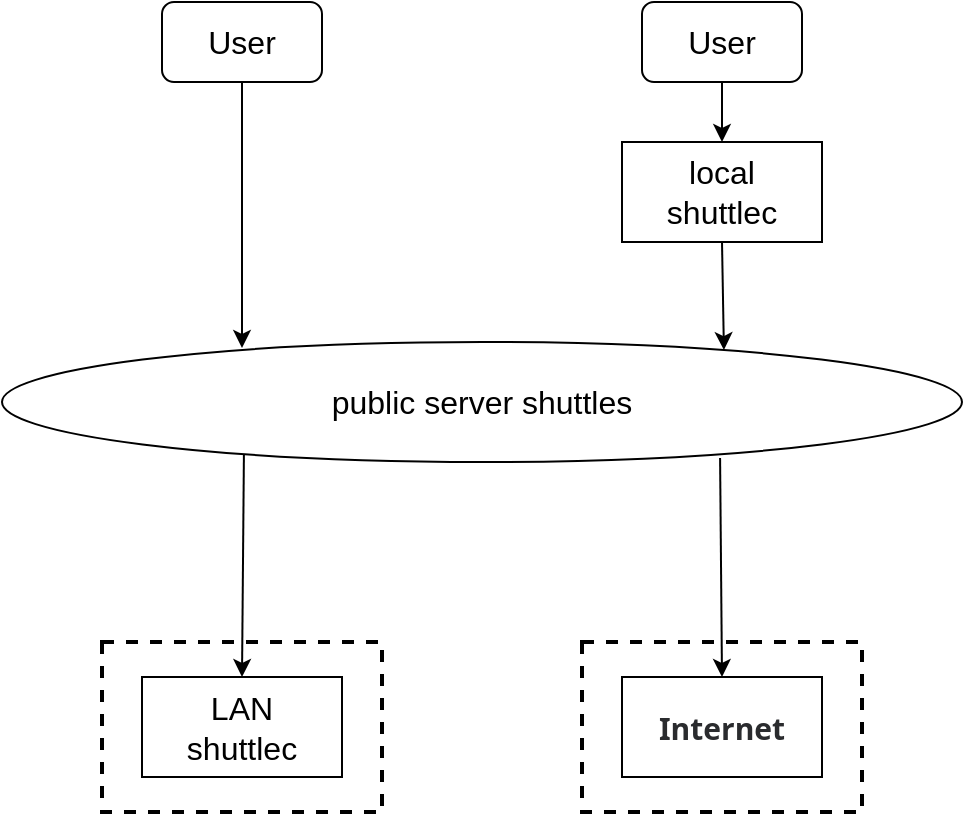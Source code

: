 <mxfile version="20.3.0" type="github">
  <diagram id="hU7BBDqZltjXhxAGPMQg" name="第 1 页">
    <mxGraphModel dx="1426" dy="712" grid="1" gridSize="10" guides="1" tooltips="1" connect="1" arrows="1" fold="1" page="1" pageScale="1" pageWidth="827" pageHeight="1169" math="0" shadow="0">
      <root>
        <mxCell id="0" />
        <mxCell id="1" parent="0" />
        <mxCell id="9xgh8_ZZXLydUJ5y8Bj--1" value="User" style="rounded=1;whiteSpace=wrap;html=1;fontSize=16;" vertex="1" parent="1">
          <mxGeometry x="200" y="120" width="80" height="40" as="geometry" />
        </mxCell>
        <mxCell id="9xgh8_ZZXLydUJ5y8Bj--3" value="public server shuttles" style="ellipse;whiteSpace=wrap;html=1;fontSize=16;" vertex="1" parent="1">
          <mxGeometry x="120" y="290" width="480" height="60" as="geometry" />
        </mxCell>
        <mxCell id="9xgh8_ZZXLydUJ5y8Bj--4" value="User" style="rounded=1;whiteSpace=wrap;html=1;fontSize=16;" vertex="1" parent="1">
          <mxGeometry x="440" y="120" width="80" height="40" as="geometry" />
        </mxCell>
        <mxCell id="9xgh8_ZZXLydUJ5y8Bj--5" value="local&lt;br&gt;shuttlec" style="rounded=0;whiteSpace=wrap;html=1;fontSize=16;" vertex="1" parent="1">
          <mxGeometry x="430" y="190" width="100" height="50" as="geometry" />
        </mxCell>
        <mxCell id="9xgh8_ZZXLydUJ5y8Bj--6" value="" style="rounded=0;whiteSpace=wrap;html=1;fontSize=16;dashed=1;strokeWidth=2;" vertex="1" parent="1">
          <mxGeometry x="170" y="440" width="140" height="85" as="geometry" />
        </mxCell>
        <mxCell id="9xgh8_ZZXLydUJ5y8Bj--7" value="LAN&lt;br&gt;shuttlec" style="rounded=0;whiteSpace=wrap;html=1;fontSize=16;" vertex="1" parent="1">
          <mxGeometry x="190" y="457.5" width="100" height="50" as="geometry" />
        </mxCell>
        <mxCell id="9xgh8_ZZXLydUJ5y8Bj--8" value="" style="rounded=0;whiteSpace=wrap;html=1;fontSize=16;dashed=1;strokeWidth=2;" vertex="1" parent="1">
          <mxGeometry x="410" y="440" width="140" height="85" as="geometry" />
        </mxCell>
        <mxCell id="9xgh8_ZZXLydUJ5y8Bj--9" value="&lt;span style=&quot;caret-color: rgb(42, 43, 46); color: rgb(42, 43, 46); font-family: &amp;quot;PingFang SC&amp;quot;, &amp;quot;Segoe UI&amp;quot;, Arial, &amp;quot;Microsoft YaHei&amp;quot;, 微软雅黑, 宋体, &amp;quot;Malgun Gothic&amp;quot;, sans-serif; font-size: 15px; font-weight: 600; text-align: left; text-size-adjust: auto; background-color: rgb(255, 255, 255);&quot;&gt;Internet&lt;/span&gt;" style="rounded=0;whiteSpace=wrap;html=1;fontSize=16;" vertex="1" parent="1">
          <mxGeometry x="430" y="457.5" width="100" height="50" as="geometry" />
        </mxCell>
        <mxCell id="9xgh8_ZZXLydUJ5y8Bj--10" value="" style="endArrow=classic;html=1;rounded=0;fontSize=16;exitX=0.5;exitY=1;exitDx=0;exitDy=0;entryX=0.25;entryY=0.05;entryDx=0;entryDy=0;entryPerimeter=0;" edge="1" parent="1" source="9xgh8_ZZXLydUJ5y8Bj--1" target="9xgh8_ZZXLydUJ5y8Bj--3">
          <mxGeometry width="50" height="50" relative="1" as="geometry">
            <mxPoint x="432.5" y="420" as="sourcePoint" />
            <mxPoint x="258.5" y="293.78" as="targetPoint" />
          </mxGeometry>
        </mxCell>
        <mxCell id="9xgh8_ZZXLydUJ5y8Bj--11" value="" style="endArrow=classic;html=1;rounded=0;fontSize=16;exitX=0.5;exitY=1;exitDx=0;exitDy=0;entryX=0.5;entryY=0;entryDx=0;entryDy=0;" edge="1" parent="1" source="9xgh8_ZZXLydUJ5y8Bj--4" target="9xgh8_ZZXLydUJ5y8Bj--5">
          <mxGeometry width="50" height="50" relative="1" as="geometry">
            <mxPoint x="252.5" y="170" as="sourcePoint" />
            <mxPoint x="251.7" y="300" as="targetPoint" />
          </mxGeometry>
        </mxCell>
        <mxCell id="9xgh8_ZZXLydUJ5y8Bj--12" value="" style="endArrow=classic;html=1;rounded=0;fontSize=16;exitX=0.5;exitY=1;exitDx=0;exitDy=0;entryX=0.752;entryY=0.067;entryDx=0;entryDy=0;entryPerimeter=0;" edge="1" parent="1" source="9xgh8_ZZXLydUJ5y8Bj--5" target="9xgh8_ZZXLydUJ5y8Bj--3">
          <mxGeometry width="50" height="50" relative="1" as="geometry">
            <mxPoint x="492.5" y="170" as="sourcePoint" />
            <mxPoint x="546.5" y="293.78" as="targetPoint" />
          </mxGeometry>
        </mxCell>
        <mxCell id="9xgh8_ZZXLydUJ5y8Bj--13" value="" style="endArrow=classic;html=1;rounded=0;fontSize=16;exitX=0.252;exitY=0.933;exitDx=0;exitDy=0;entryX=0.5;entryY=0;entryDx=0;entryDy=0;exitPerimeter=0;" edge="1" parent="1" source="9xgh8_ZZXLydUJ5y8Bj--3" target="9xgh8_ZZXLydUJ5y8Bj--7">
          <mxGeometry width="50" height="50" relative="1" as="geometry">
            <mxPoint x="257.54" y="345.5" as="sourcePoint" />
            <mxPoint x="252.5" y="295.04" as="targetPoint" />
          </mxGeometry>
        </mxCell>
        <mxCell id="9xgh8_ZZXLydUJ5y8Bj--14" value="" style="endArrow=classic;html=1;rounded=0;fontSize=16;exitX=0.748;exitY=0.967;exitDx=0;exitDy=0;entryX=0.5;entryY=0;entryDx=0;entryDy=0;exitPerimeter=0;" edge="1" parent="1" source="9xgh8_ZZXLydUJ5y8Bj--3" target="9xgh8_ZZXLydUJ5y8Bj--9">
          <mxGeometry width="50" height="50" relative="1" as="geometry">
            <mxPoint x="546.5" y="346.28" as="sourcePoint" />
            <mxPoint x="252.5" y="457.5" as="targetPoint" />
          </mxGeometry>
        </mxCell>
      </root>
    </mxGraphModel>
  </diagram>
</mxfile>

